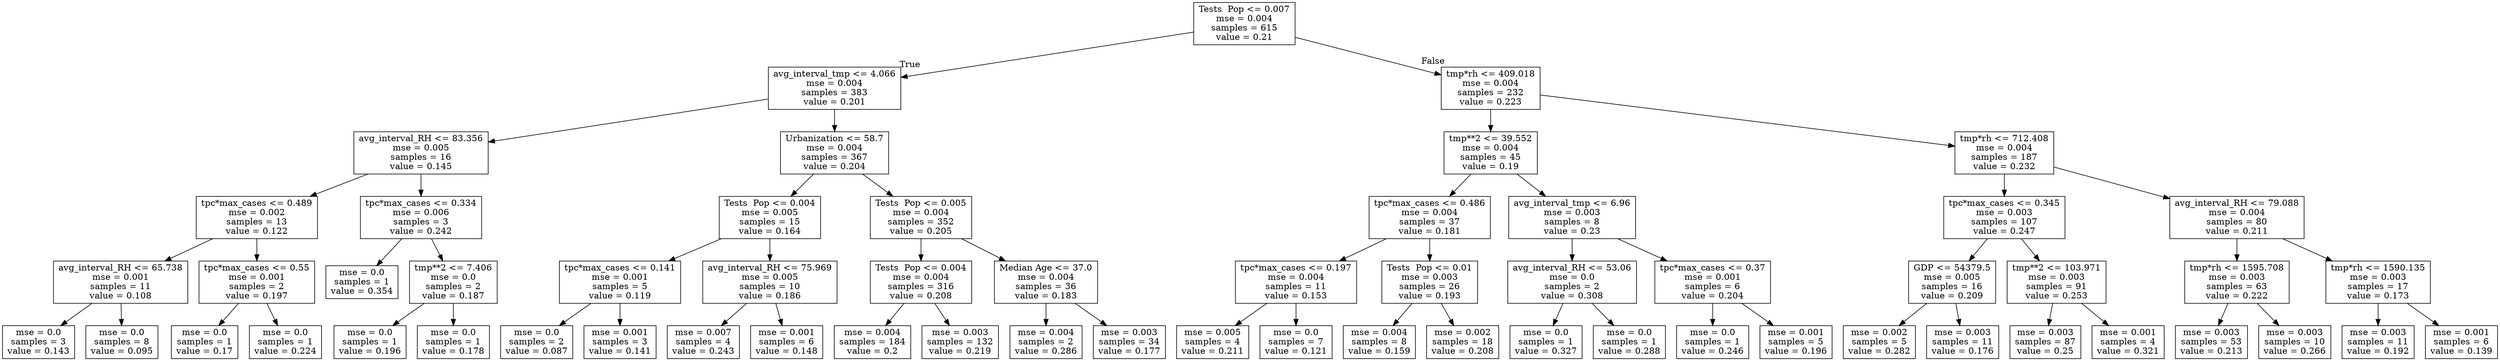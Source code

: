 digraph Tree {
node [shape=box] ;
0 [label="Tests \ Pop <= 0.007\nmse = 0.004\nsamples = 615\nvalue = 0.21"] ;
1 [label="avg_interval_tmp <= 4.066\nmse = 0.004\nsamples = 383\nvalue = 0.201"] ;
0 -> 1 [labeldistance=2.5, labelangle=45, headlabel="True"] ;
2 [label="avg_interval_RH <= 83.356\nmse = 0.005\nsamples = 16\nvalue = 0.145"] ;
1 -> 2 ;
3 [label="tpc*max_cases <= 0.489\nmse = 0.002\nsamples = 13\nvalue = 0.122"] ;
2 -> 3 ;
4 [label="avg_interval_RH <= 65.738\nmse = 0.001\nsamples = 11\nvalue = 0.108"] ;
3 -> 4 ;
5 [label="mse = 0.0\nsamples = 3\nvalue = 0.143"] ;
4 -> 5 ;
6 [label="mse = 0.0\nsamples = 8\nvalue = 0.095"] ;
4 -> 6 ;
7 [label="tpc*max_cases <= 0.55\nmse = 0.001\nsamples = 2\nvalue = 0.197"] ;
3 -> 7 ;
8 [label="mse = 0.0\nsamples = 1\nvalue = 0.17"] ;
7 -> 8 ;
9 [label="mse = 0.0\nsamples = 1\nvalue = 0.224"] ;
7 -> 9 ;
10 [label="tpc*max_cases <= 0.334\nmse = 0.006\nsamples = 3\nvalue = 0.242"] ;
2 -> 10 ;
11 [label="mse = 0.0\nsamples = 1\nvalue = 0.354"] ;
10 -> 11 ;
12 [label="tmp**2 <= 7.406\nmse = 0.0\nsamples = 2\nvalue = 0.187"] ;
10 -> 12 ;
13 [label="mse = 0.0\nsamples = 1\nvalue = 0.196"] ;
12 -> 13 ;
14 [label="mse = 0.0\nsamples = 1\nvalue = 0.178"] ;
12 -> 14 ;
15 [label="Urbanization <= 58.7\nmse = 0.004\nsamples = 367\nvalue = 0.204"] ;
1 -> 15 ;
16 [label="Tests \ Pop <= 0.004\nmse = 0.005\nsamples = 15\nvalue = 0.164"] ;
15 -> 16 ;
17 [label="tpc*max_cases <= 0.141\nmse = 0.001\nsamples = 5\nvalue = 0.119"] ;
16 -> 17 ;
18 [label="mse = 0.0\nsamples = 2\nvalue = 0.087"] ;
17 -> 18 ;
19 [label="mse = 0.001\nsamples = 3\nvalue = 0.141"] ;
17 -> 19 ;
20 [label="avg_interval_RH <= 75.969\nmse = 0.005\nsamples = 10\nvalue = 0.186"] ;
16 -> 20 ;
21 [label="mse = 0.007\nsamples = 4\nvalue = 0.243"] ;
20 -> 21 ;
22 [label="mse = 0.001\nsamples = 6\nvalue = 0.148"] ;
20 -> 22 ;
23 [label="Tests \ Pop <= 0.005\nmse = 0.004\nsamples = 352\nvalue = 0.205"] ;
15 -> 23 ;
24 [label="Tests \ Pop <= 0.004\nmse = 0.004\nsamples = 316\nvalue = 0.208"] ;
23 -> 24 ;
25 [label="mse = 0.004\nsamples = 184\nvalue = 0.2"] ;
24 -> 25 ;
26 [label="mse = 0.003\nsamples = 132\nvalue = 0.219"] ;
24 -> 26 ;
27 [label="Median Age <= 37.0\nmse = 0.004\nsamples = 36\nvalue = 0.183"] ;
23 -> 27 ;
28 [label="mse = 0.004\nsamples = 2\nvalue = 0.286"] ;
27 -> 28 ;
29 [label="mse = 0.003\nsamples = 34\nvalue = 0.177"] ;
27 -> 29 ;
30 [label="tmp*rh <= 409.018\nmse = 0.004\nsamples = 232\nvalue = 0.223"] ;
0 -> 30 [labeldistance=2.5, labelangle=-45, headlabel="False"] ;
31 [label="tmp**2 <= 39.552\nmse = 0.004\nsamples = 45\nvalue = 0.19"] ;
30 -> 31 ;
32 [label="tpc*max_cases <= 0.486\nmse = 0.004\nsamples = 37\nvalue = 0.181"] ;
31 -> 32 ;
33 [label="tpc*max_cases <= 0.197\nmse = 0.004\nsamples = 11\nvalue = 0.153"] ;
32 -> 33 ;
34 [label="mse = 0.005\nsamples = 4\nvalue = 0.211"] ;
33 -> 34 ;
35 [label="mse = 0.0\nsamples = 7\nvalue = 0.121"] ;
33 -> 35 ;
36 [label="Tests \ Pop <= 0.01\nmse = 0.003\nsamples = 26\nvalue = 0.193"] ;
32 -> 36 ;
37 [label="mse = 0.004\nsamples = 8\nvalue = 0.159"] ;
36 -> 37 ;
38 [label="mse = 0.002\nsamples = 18\nvalue = 0.208"] ;
36 -> 38 ;
39 [label="avg_interval_tmp <= 6.96\nmse = 0.003\nsamples = 8\nvalue = 0.23"] ;
31 -> 39 ;
40 [label="avg_interval_RH <= 53.06\nmse = 0.0\nsamples = 2\nvalue = 0.308"] ;
39 -> 40 ;
41 [label="mse = 0.0\nsamples = 1\nvalue = 0.327"] ;
40 -> 41 ;
42 [label="mse = 0.0\nsamples = 1\nvalue = 0.288"] ;
40 -> 42 ;
43 [label="tpc*max_cases <= 0.37\nmse = 0.001\nsamples = 6\nvalue = 0.204"] ;
39 -> 43 ;
44 [label="mse = 0.0\nsamples = 1\nvalue = 0.246"] ;
43 -> 44 ;
45 [label="mse = 0.001\nsamples = 5\nvalue = 0.196"] ;
43 -> 45 ;
46 [label="tmp*rh <= 712.408\nmse = 0.004\nsamples = 187\nvalue = 0.232"] ;
30 -> 46 ;
47 [label="tpc*max_cases <= 0.345\nmse = 0.003\nsamples = 107\nvalue = 0.247"] ;
46 -> 47 ;
48 [label="GDP <= 54379.5\nmse = 0.005\nsamples = 16\nvalue = 0.209"] ;
47 -> 48 ;
49 [label="mse = 0.002\nsamples = 5\nvalue = 0.282"] ;
48 -> 49 ;
50 [label="mse = 0.003\nsamples = 11\nvalue = 0.176"] ;
48 -> 50 ;
51 [label="tmp**2 <= 103.971\nmse = 0.003\nsamples = 91\nvalue = 0.253"] ;
47 -> 51 ;
52 [label="mse = 0.003\nsamples = 87\nvalue = 0.25"] ;
51 -> 52 ;
53 [label="mse = 0.001\nsamples = 4\nvalue = 0.321"] ;
51 -> 53 ;
54 [label="avg_interval_RH <= 79.088\nmse = 0.004\nsamples = 80\nvalue = 0.211"] ;
46 -> 54 ;
55 [label="tmp*rh <= 1595.708\nmse = 0.003\nsamples = 63\nvalue = 0.222"] ;
54 -> 55 ;
56 [label="mse = 0.003\nsamples = 53\nvalue = 0.213"] ;
55 -> 56 ;
57 [label="mse = 0.003\nsamples = 10\nvalue = 0.266"] ;
55 -> 57 ;
58 [label="tmp*rh <= 1590.135\nmse = 0.003\nsamples = 17\nvalue = 0.173"] ;
54 -> 58 ;
59 [label="mse = 0.003\nsamples = 11\nvalue = 0.192"] ;
58 -> 59 ;
60 [label="mse = 0.001\nsamples = 6\nvalue = 0.139"] ;
58 -> 60 ;
}